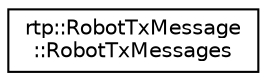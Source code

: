 digraph "Graphical Class Hierarchy"
{
  edge [fontname="Helvetica",fontsize="10",labelfontname="Helvetica",labelfontsize="10"];
  node [fontname="Helvetica",fontsize="10",shape=record];
  rankdir="LR";
  Node0 [label="rtp::RobotTxMessage\l::RobotTxMessages",height=0.2,width=0.4,color="black", fillcolor="white", style="filled",URL="$unionrtp_1_1_robot_tx_message_1_1_robot_tx_messages.html"];
}
